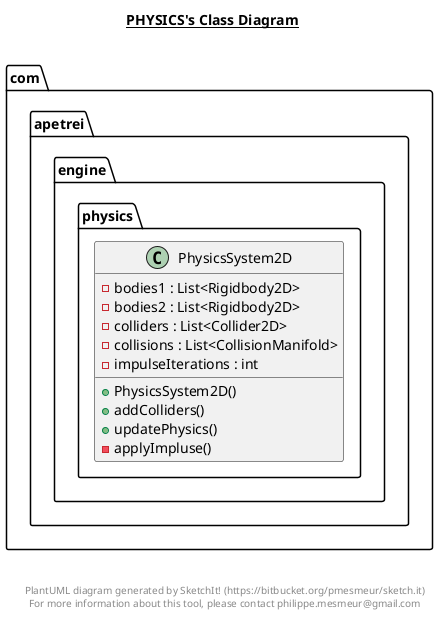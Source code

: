 @startuml

title __PHYSICS's Class Diagram__\n

  namespace com.apetrei.engine {
    namespace physics {
      class com.apetrei.engine.physics.PhysicsSystem2D {
          - bodies1 : List<Rigidbody2D>
          - bodies2 : List<Rigidbody2D>
          - colliders : List<Collider2D>
          - collisions : List<CollisionManifold>
          - impulseIterations : int
          + PhysicsSystem2D()
          + addColliders()
          + updatePhysics()
          - applyImpluse()
      }
    }
  }
  



right footer


PlantUML diagram generated by SketchIt! (https://bitbucket.org/pmesmeur/sketch.it)
For more information about this tool, please contact philippe.mesmeur@gmail.com
endfooter

@enduml
